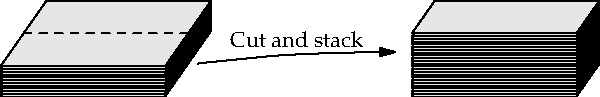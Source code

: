 settings.tex="pdflatex";

texpreamble("\usepackage{amsmath}
\usepackage{amsthm,amssymb}
\usepackage{mathpazo}
\usepackage[svgnames]{xcolor}
");

size(300,0);

real sl=55;

void rect(real z, real x, real h){path p=(0,0)--(1,0)--(1+h/(Tan(sl)),h)--(h/(Tan(sl)),h)--cycle;
									filldraw(shift((x,z))*p,lightgray);}

void rectcut(real z, real x, real h){rect(z,x,h);
									draw(shift((x,z))*((1+h/(2*Tan(sl)),h/2)--(h/(2*Tan(sl)),h/2)),dashed);}

for(int i=0; i<12; ++i){
		rectcut(i/60,0,0.4);
	}
	

for(int i=0; i<24; ++i){
		rect(0.0+i/60,2.5,0.2);
	}
	
draw(Label("\small Cut and stack",align=N),(1.2,0.2)..(1.7,0.25)..(2.4,0.27){E},Arrow);